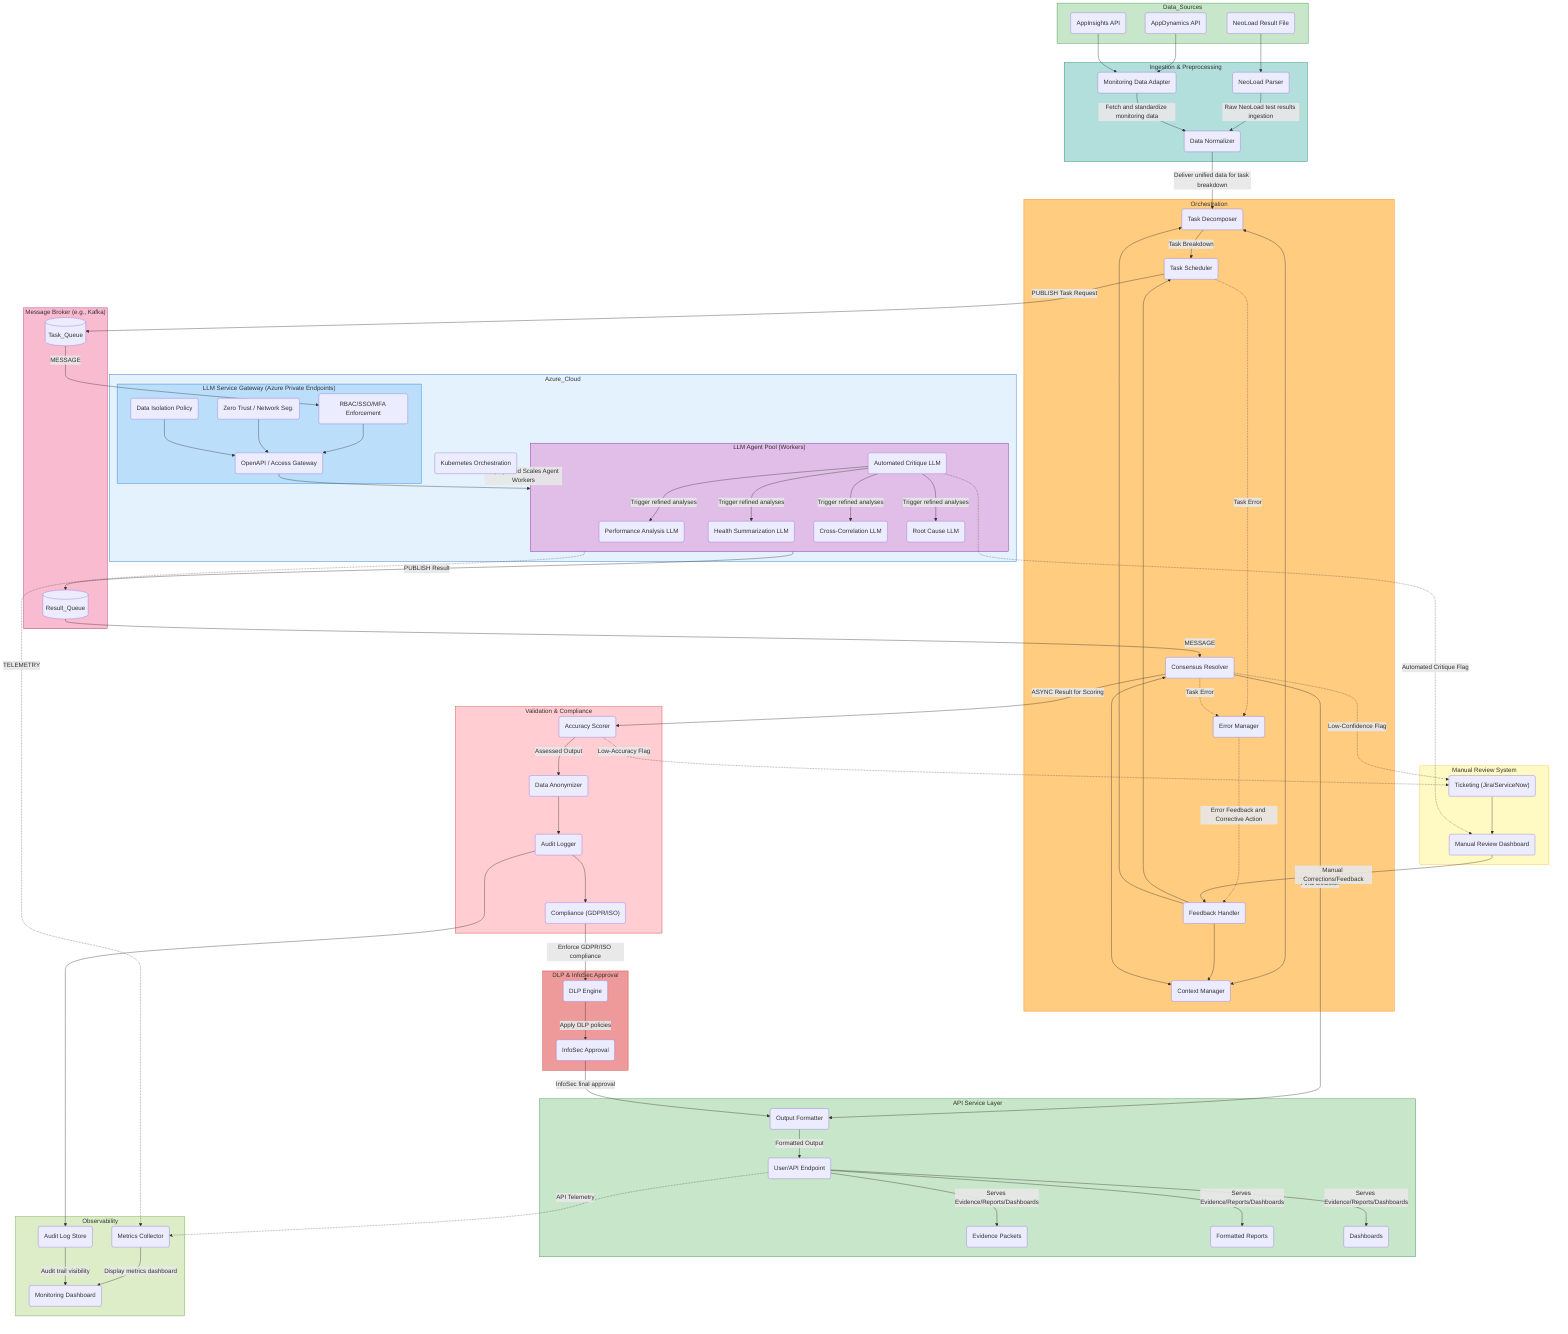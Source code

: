 flowchart TB
 subgraph Data_Sources["Data_Sources"]
        neoload("NeoLoad Result File")
        appd("AppDynamics API")
        appinsights("AppInsights API")
  end
 subgraph Ingestion_Preprocessing["Ingestion & Preprocessing"]
        neoload_parser("NeoLoad Parser")
        monitoring_adapter("Monitoring Data Adapter")
        normalizer("Data Normalizer")
  end
 subgraph Message_Broker["Message Broker (e.g., Kafka)"]
        task_queue[("Task_Queue")]
        result_queue[("Result_Queue")]
  end
 subgraph Orchestration["Orchestration"]
        decomposer("Task Decomposer")
        context_mgr("Context Manager")
        scheduler("Task Scheduler")
        consensus("Consensus Resolver")
        feedback_mgr("Feedback Handler")
        error_mgr("Error Manager")
  end
 subgraph LLM_Agent_Pool["LLM Agent Pool (Workers)"]
        perfllm("Performance Analysis LLM")
        healthllm("Health Summarization LLM")
        crossllm("Cross-Correlation LLM")
        rootcausellm("Root Cause LLM")
        critiquellm("Automated Critique LLM")
  end
 subgraph LLM_Service_Gateway["LLM Service Gateway (Azure Private Endpoints)"]
        sec_rbac("RBAC/SSO/MFA Enforcement")
        sec_zt("Zero Trust / Network Seg.")
        sec_dlp("Data Isolation Policy")
        api_gateway("OpenAPI / Access Gateway")
  end
 subgraph Azure_Cloud["Azure_Cloud"]
        kub("Kubernetes Orchestration")
        LLM_Service_Gateway
        LLM_Agent_Pool
  end
 subgraph Validation_Compliance["Validation & Compliance"]
        scorer("Accuracy Scorer")
        anonymizer("Data Anonymizer")
        logger("Audit Logger")
        gdpr("Compliance (GDPR/ISO)")
  end
 subgraph DLP_InfoSec["DLP & InfoSec Approval"]
        dlp("DLP Engine")
        infosec("InfoSec Approval")
  end
 subgraph Manual_Review["Manual Review System"]
        ticket("Ticketing (Jira/ServiceNow)")
        reviewdash("Manual Review Dashboard")
  end
 subgraph API_Service["API Service Layer"]
        formatter("Output Formatter")
        apiserver("User/API Endpoint")
        evidence("Evidence Packets")
        report("Formatted Reports")
        dashboard("Dashboards")
  end
 subgraph Observability["Observability"]
        metrics("Metrics Collector")
        auditstore("Audit Log Store")
        monboard("Monitoring Dashboard")
  end
    neoload --> neoload_parser
    appd --> monitoring_adapter
    appinsights --> monitoring_adapter
    neoload_parser -- Raw NeoLoad test results ingestion --> normalizer
    monitoring_adapter -- Fetch and standardize monitoring data --> normalizer
    normalizer -- Deliver unified data for task breakdown --> decomposer
    decomposer -- Task Breakdown --> scheduler
    decomposer <--> context_mgr
    scheduler -- PUBLISH Task Request --> task_queue
    scheduler -. Task Error .-> error_mgr
    task_queue -- MESSAGE --> sec_rbac
    sec_rbac --> api_gateway
    sec_zt --> api_gateway
    sec_dlp --> api_gateway
    api_gateway --> LLM_Agent_Pool
    LLM_Agent_Pool -- PUBLISH Result --> result_queue
    LLM_Agent_Pool -. TELEMETRY .-> metrics
    result_queue -- MESSAGE --> consensus
    context_mgr <--> consensus
    consensus -- Final Decision --> formatter
    consensus -. "Low-Confidence Flag" .-> ticket
    consensus -. Task Error .-> error_mgr
    consensus -- ASYNC Result for Scoring --> scorer
    scorer -- Assessed Output --> anonymizer
    scorer -. "Low-Accuracy Flag" .-> ticket
    anonymizer --> logger
    logger --> gdpr & auditstore
    gdpr -- Enforce GDPR/ISO compliance --> dlp
    dlp -- Apply DLP policies --> infosec
    infosec -- InfoSec final approval --> formatter
    error_mgr -. Error Feedback and Corrective Action .-> feedback_mgr
    feedback_mgr --> scheduler & decomposer & context_mgr
    ticket --> reviewdash
    reviewdash -- Manual Corrections/Feedback --> feedback_mgr
    critiquellm -. Automated Critique Flag .-> reviewdash
    formatter -- Formatted Output --> apiserver
    apiserver -- Serves Evidence/Reports/Dashboards --> evidence & report & dashboard
    apiserver -. API Telemetry .-> metrics
    metrics -- Display metrics dashboard --> monboard
    auditstore -- Audit trail visibility --> monboard
    kub -- Deploys and Scales Agent Workers --> LLM_Agent_Pool
    critiquellm -- Trigger refined analyses --> perfllm & healthllm & crossllm & rootcausellm
    
    style LLM_Service_Gateway fill:#BBDEFB,stroke:#1976D2
    style LLM_Agent_Pool fill:#E1BEE7,stroke:#7B1FA2
    style Data_Sources fill:#C8E6C9,stroke:#388E3C
    style Ingestion_Preprocessing fill:#B2DFDB,stroke:#00796B
    style Orchestration fill:#FFCC80,stroke:#F57C00
    style Message_Broker fill:#F8BBD0,stroke:#AD1457
    style Azure_Cloud fill:#E3F2FD,stroke:#1565C0
    style Validation_Compliance fill:#FFCDD2,stroke:#D32F2F
    style DLP_InfoSec fill:#EF9A9A,stroke:#C62828
    style Manual_Review fill:#FFF9C4,stroke:#FBC02D
    style API_Service fill:#C8E6C9,stroke:#388E3C
    style Observability fill:#DCEDC8,stroke:#689F38